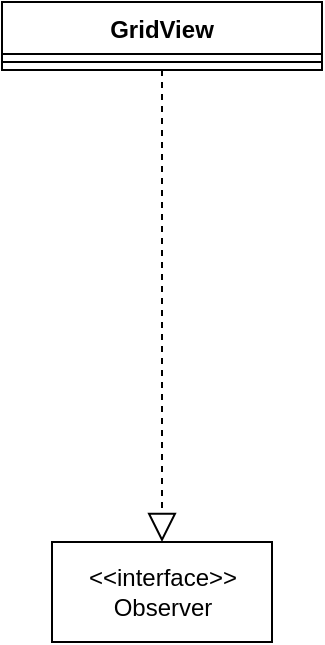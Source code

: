 <mxfile version="20.8.16" type="device"><diagram name="Page-1" id="5MSY-_vh2orlPQLEaCZY"><mxGraphModel dx="1434" dy="775" grid="1" gridSize="10" guides="1" tooltips="1" connect="1" arrows="1" fold="1" page="1" pageScale="1" pageWidth="1169" pageHeight="827" math="0" shadow="0"><root><mxCell id="0"/><mxCell id="1" parent="0"/><mxCell id="7Zj8CN3ekvE0QQ7qZKsJ-5" value="GridView" style="swimlane;fontStyle=1;align=center;verticalAlign=top;childLayout=stackLayout;horizontal=1;startSize=26;horizontalStack=0;resizeParent=1;resizeParentMax=0;resizeLast=0;collapsible=1;marginBottom=0;" parent="1" vertex="1"><mxGeometry x="630" y="160" width="160" height="34" as="geometry"/></mxCell><mxCell id="7Zj8CN3ekvE0QQ7qZKsJ-6" value="" style="line;strokeWidth=1;fillColor=none;align=left;verticalAlign=middle;spacingTop=-1;spacingLeft=3;spacingRight=3;rotatable=0;labelPosition=right;points=[];portConstraint=eastwest;strokeColor=inherit;" parent="7Zj8CN3ekvE0QQ7qZKsJ-5" vertex="1"><mxGeometry y="26" width="160" height="8" as="geometry"/></mxCell><mxCell id="QpMoFfxWMZdONfF65fpi-1" value="&amp;lt;&amp;lt;interface&amp;gt;&amp;gt;&lt;br&gt;Observer" style="html=1;" parent="1" vertex="1"><mxGeometry x="655" y="430" width="110" height="50" as="geometry"/></mxCell><mxCell id="QpMoFfxWMZdONfF65fpi-2" value="" style="endArrow=block;dashed=1;endFill=0;endSize=12;html=1;rounded=0;" parent="1" source="7Zj8CN3ekvE0QQ7qZKsJ-5" target="QpMoFfxWMZdONfF65fpi-1" edge="1"><mxGeometry width="160" relative="1" as="geometry"><mxPoint x="710" y="334" as="sourcePoint"/><mxPoint x="660" y="330" as="targetPoint"/></mxGeometry></mxCell></root></mxGraphModel></diagram></mxfile>